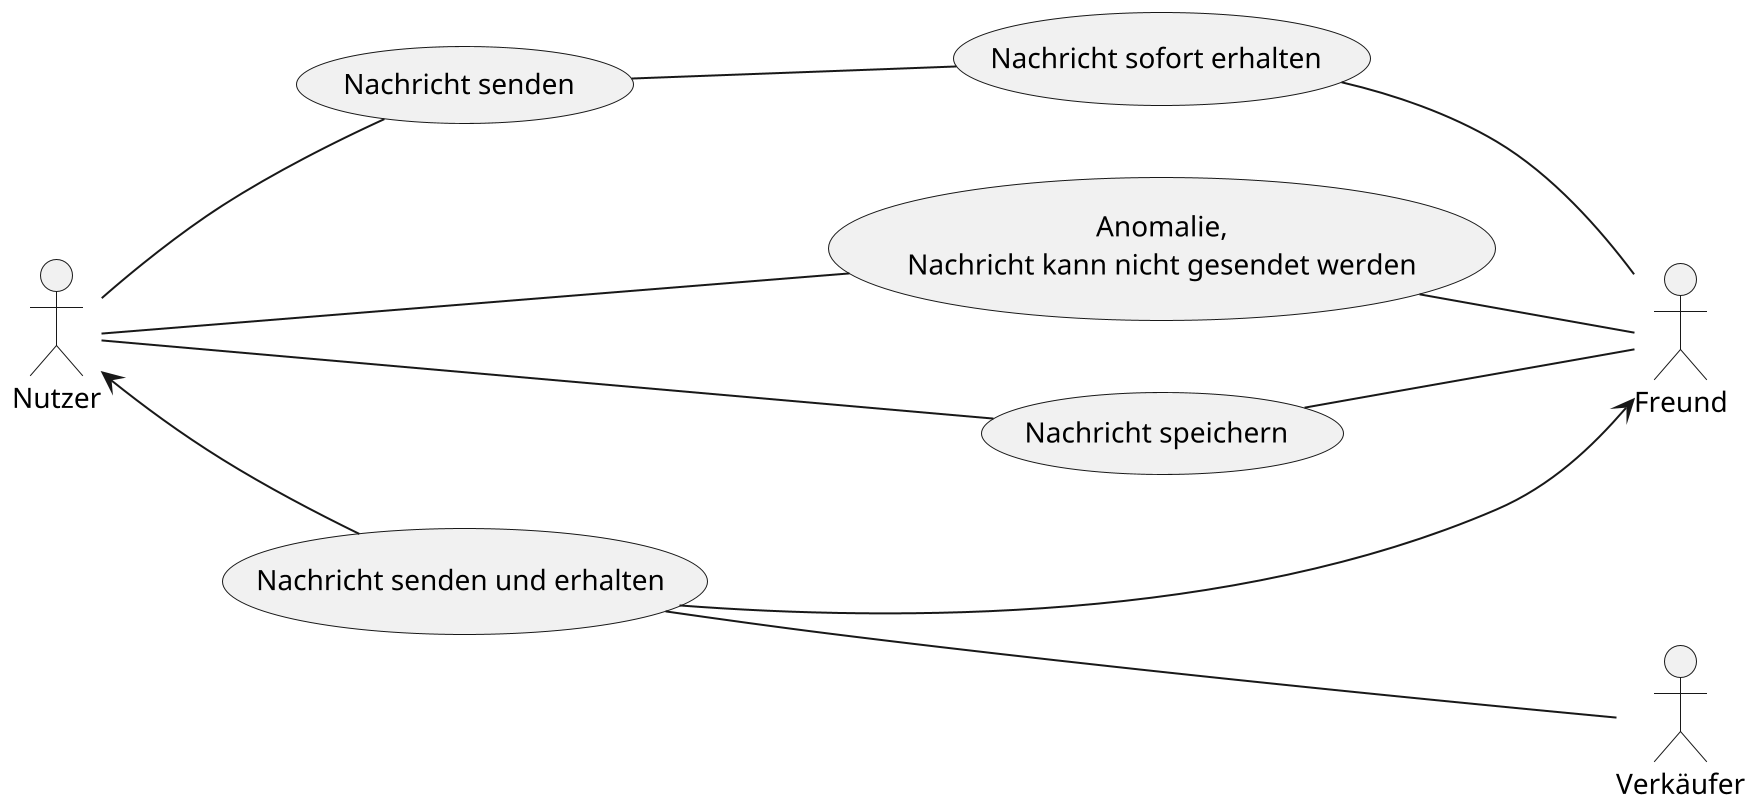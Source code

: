@startuml
scale 2
skinparam monochrome true
skinparam shadowing false
left to right direction

:Nutzer: as User
:Freund: as Friend
:Verkäufer: as Seller

(Nachricht senden) as (sendMessage)
(Nachricht sofort erhalten) as (receiveMessage)
(Anomalie,\nNachricht kann nicht gesendet werden) as (anomaly)
(Nachricht speichern) as (saveMessage)
(Nachricht senden und erhalten) as (sendReceiveMessage)

User -- (sendMessage)
(sendMessage) -- (receiveMessage)
(receiveMessage) -- Friend

User -- (anomaly)
(anomaly) -- Friend

User -- (saveMessage)
(saveMessage) -- Friend

User <-- (sendReceiveMessage)
(sendReceiveMessage) --> Friend
(sendReceiveMessage) --- Seller


@enduml
